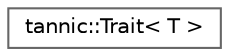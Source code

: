 digraph "Graphical Class Hierarchy"
{
 // LATEX_PDF_SIZE
  bgcolor="transparent";
  edge [fontname=Helvetica,fontsize=10,labelfontname=Helvetica,labelfontsize=10];
  node [fontname=Helvetica,fontsize=10,shape=box,height=0.2,width=0.4];
  rankdir="LR";
  Node0 [id="Node000000",label="tannic::Trait\< T \>",height=0.2,width=0.4,color="grey40", fillcolor="white", style="filled",URL="$d1/d96/structtannic_1_1Trait.html",tooltip=" "];
}
